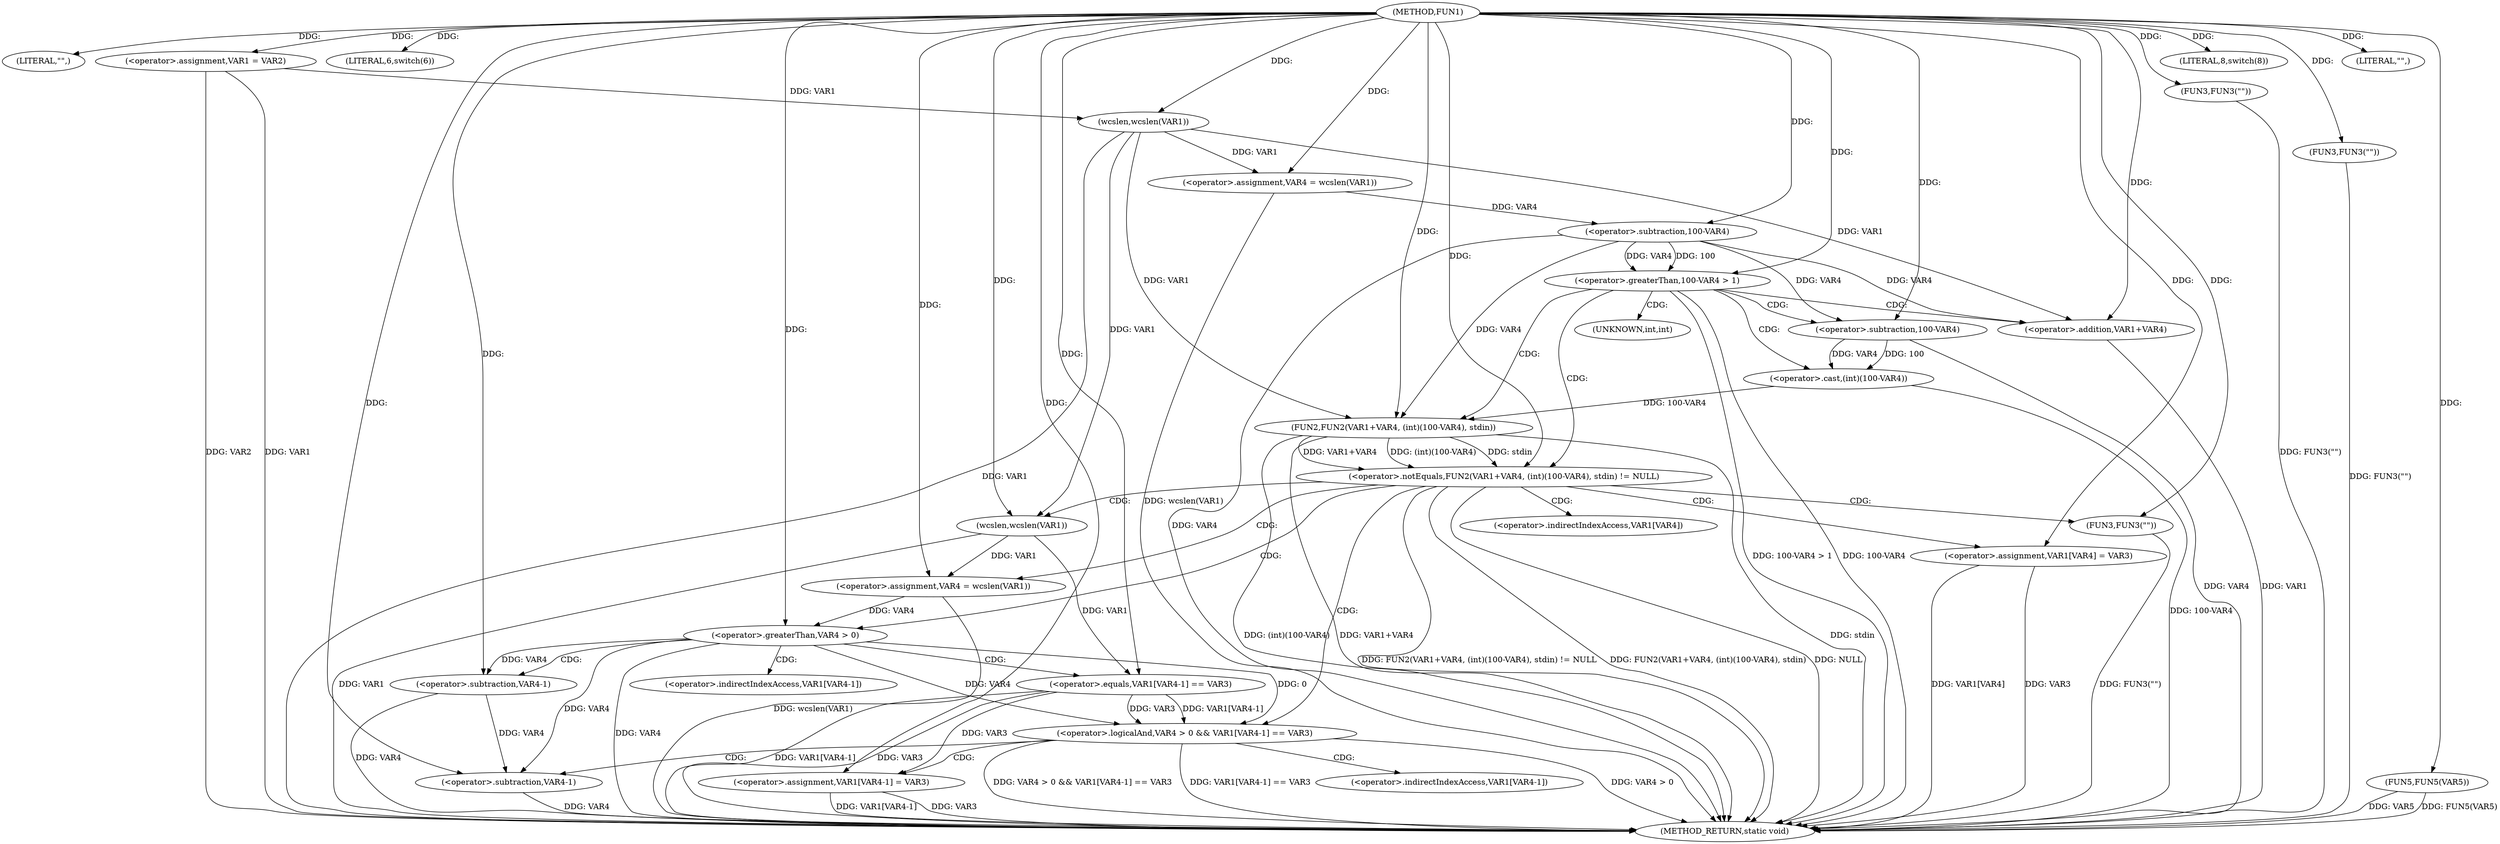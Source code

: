 digraph FUN1 {  
"1000100" [label = "(METHOD,FUN1)" ]
"1000189" [label = "(METHOD_RETURN,static void)" ]
"1000103" [label = "(LITERAL,\"\",)" ]
"1000104" [label = "(<operator>.assignment,VAR1 = VAR2)" ]
"1000108" [label = "(LITERAL,6,switch(6))" ]
"1000113" [label = "(<operator>.assignment,VAR4 = wcslen(VAR1))" ]
"1000115" [label = "(wcslen,wcslen(VAR1))" ]
"1000118" [label = "(<operator>.greaterThan,100-VAR4 > 1)" ]
"1000119" [label = "(<operator>.subtraction,100-VAR4)" ]
"1000125" [label = "(<operator>.notEquals,FUN2(VAR1+VAR4, (int)(100-VAR4), stdin) != NULL)" ]
"1000126" [label = "(FUN2,FUN2(VAR1+VAR4, (int)(100-VAR4), stdin))" ]
"1000127" [label = "(<operator>.addition,VAR1+VAR4)" ]
"1000130" [label = "(<operator>.cast,(int)(100-VAR4))" ]
"1000132" [label = "(<operator>.subtraction,100-VAR4)" ]
"1000138" [label = "(<operator>.assignment,VAR4 = wcslen(VAR1))" ]
"1000140" [label = "(wcslen,wcslen(VAR1))" ]
"1000143" [label = "(<operator>.logicalAnd,VAR4 > 0 && VAR1[VAR4-1] == VAR3)" ]
"1000144" [label = "(<operator>.greaterThan,VAR4 > 0)" ]
"1000147" [label = "(<operator>.equals,VAR1[VAR4-1] == VAR3)" ]
"1000150" [label = "(<operator>.subtraction,VAR4-1)" ]
"1000155" [label = "(<operator>.assignment,VAR1[VAR4-1] = VAR3)" ]
"1000158" [label = "(<operator>.subtraction,VAR4-1)" ]
"1000164" [label = "(FUN3,FUN3(\"\"))" ]
"1000166" [label = "(<operator>.assignment,VAR1[VAR4] = VAR3)" ]
"1000173" [label = "(FUN3,FUN3(\"\"))" ]
"1000177" [label = "(LITERAL,8,switch(8))" ]
"1000180" [label = "(FUN3,FUN3(\"\"))" ]
"1000185" [label = "(LITERAL,\"\",)" ]
"1000186" [label = "(FUN5,FUN5(VAR5))" ]
"1000131" [label = "(UNKNOWN,int,int)" ]
"1000148" [label = "(<operator>.indirectIndexAccess,VAR1[VAR4-1])" ]
"1000156" [label = "(<operator>.indirectIndexAccess,VAR1[VAR4-1])" ]
"1000167" [label = "(<operator>.indirectIndexAccess,VAR1[VAR4])" ]
  "1000158" -> "1000189"  [ label = "DDG: VAR4"] 
  "1000186" -> "1000189"  [ label = "DDG: VAR5"] 
  "1000125" -> "1000189"  [ label = "DDG: FUN2(VAR1+VAR4, (int)(100-VAR4), stdin) != NULL"] 
  "1000150" -> "1000189"  [ label = "DDG: VAR4"] 
  "1000104" -> "1000189"  [ label = "DDG: VAR1"] 
  "1000147" -> "1000189"  [ label = "DDG: VAR1[VAR4-1]"] 
  "1000118" -> "1000189"  [ label = "DDG: 100-VAR4 > 1"] 
  "1000118" -> "1000189"  [ label = "DDG: 100-VAR4"] 
  "1000104" -> "1000189"  [ label = "DDG: VAR2"] 
  "1000126" -> "1000189"  [ label = "DDG: (int)(100-VAR4)"] 
  "1000164" -> "1000189"  [ label = "DDG: FUN3(\"\")"] 
  "1000186" -> "1000189"  [ label = "DDG: FUN5(VAR5)"] 
  "1000125" -> "1000189"  [ label = "DDG: FUN2(VAR1+VAR4, (int)(100-VAR4), stdin)"] 
  "1000130" -> "1000189"  [ label = "DDG: 100-VAR4"] 
  "1000140" -> "1000189"  [ label = "DDG: VAR1"] 
  "1000138" -> "1000189"  [ label = "DDG: wcslen(VAR1)"] 
  "1000143" -> "1000189"  [ label = "DDG: VAR4 > 0"] 
  "1000166" -> "1000189"  [ label = "DDG: VAR1[VAR4]"] 
  "1000132" -> "1000189"  [ label = "DDG: VAR4"] 
  "1000113" -> "1000189"  [ label = "DDG: wcslen(VAR1)"] 
  "1000119" -> "1000189"  [ label = "DDG: VAR4"] 
  "1000180" -> "1000189"  [ label = "DDG: FUN3(\"\")"] 
  "1000126" -> "1000189"  [ label = "DDG: VAR1+VAR4"] 
  "1000147" -> "1000189"  [ label = "DDG: VAR3"] 
  "1000126" -> "1000189"  [ label = "DDG: stdin"] 
  "1000173" -> "1000189"  [ label = "DDG: FUN3(\"\")"] 
  "1000143" -> "1000189"  [ label = "DDG: VAR4 > 0 && VAR1[VAR4-1] == VAR3"] 
  "1000125" -> "1000189"  [ label = "DDG: NULL"] 
  "1000144" -> "1000189"  [ label = "DDG: VAR4"] 
  "1000166" -> "1000189"  [ label = "DDG: VAR3"] 
  "1000127" -> "1000189"  [ label = "DDG: VAR1"] 
  "1000155" -> "1000189"  [ label = "DDG: VAR1[VAR4-1]"] 
  "1000143" -> "1000189"  [ label = "DDG: VAR1[VAR4-1] == VAR3"] 
  "1000155" -> "1000189"  [ label = "DDG: VAR3"] 
  "1000115" -> "1000189"  [ label = "DDG: VAR1"] 
  "1000100" -> "1000103"  [ label = "DDG: "] 
  "1000100" -> "1000104"  [ label = "DDG: "] 
  "1000100" -> "1000108"  [ label = "DDG: "] 
  "1000115" -> "1000113"  [ label = "DDG: VAR1"] 
  "1000100" -> "1000113"  [ label = "DDG: "] 
  "1000104" -> "1000115"  [ label = "DDG: VAR1"] 
  "1000100" -> "1000115"  [ label = "DDG: "] 
  "1000119" -> "1000118"  [ label = "DDG: 100"] 
  "1000119" -> "1000118"  [ label = "DDG: VAR4"] 
  "1000100" -> "1000119"  [ label = "DDG: "] 
  "1000113" -> "1000119"  [ label = "DDG: VAR4"] 
  "1000100" -> "1000118"  [ label = "DDG: "] 
  "1000126" -> "1000125"  [ label = "DDG: VAR1+VAR4"] 
  "1000126" -> "1000125"  [ label = "DDG: (int)(100-VAR4)"] 
  "1000126" -> "1000125"  [ label = "DDG: stdin"] 
  "1000115" -> "1000126"  [ label = "DDG: VAR1"] 
  "1000100" -> "1000126"  [ label = "DDG: "] 
  "1000119" -> "1000126"  [ label = "DDG: VAR4"] 
  "1000115" -> "1000127"  [ label = "DDG: VAR1"] 
  "1000100" -> "1000127"  [ label = "DDG: "] 
  "1000119" -> "1000127"  [ label = "DDG: VAR4"] 
  "1000130" -> "1000126"  [ label = "DDG: 100-VAR4"] 
  "1000132" -> "1000130"  [ label = "DDG: 100"] 
  "1000132" -> "1000130"  [ label = "DDG: VAR4"] 
  "1000100" -> "1000132"  [ label = "DDG: "] 
  "1000119" -> "1000132"  [ label = "DDG: VAR4"] 
  "1000100" -> "1000125"  [ label = "DDG: "] 
  "1000140" -> "1000138"  [ label = "DDG: VAR1"] 
  "1000100" -> "1000138"  [ label = "DDG: "] 
  "1000100" -> "1000140"  [ label = "DDG: "] 
  "1000115" -> "1000140"  [ label = "DDG: VAR1"] 
  "1000144" -> "1000143"  [ label = "DDG: VAR4"] 
  "1000144" -> "1000143"  [ label = "DDG: 0"] 
  "1000138" -> "1000144"  [ label = "DDG: VAR4"] 
  "1000100" -> "1000144"  [ label = "DDG: "] 
  "1000147" -> "1000143"  [ label = "DDG: VAR1[VAR4-1]"] 
  "1000147" -> "1000143"  [ label = "DDG: VAR3"] 
  "1000140" -> "1000147"  [ label = "DDG: VAR1"] 
  "1000144" -> "1000150"  [ label = "DDG: VAR4"] 
  "1000100" -> "1000150"  [ label = "DDG: "] 
  "1000100" -> "1000147"  [ label = "DDG: "] 
  "1000147" -> "1000155"  [ label = "DDG: VAR3"] 
  "1000100" -> "1000155"  [ label = "DDG: "] 
  "1000150" -> "1000158"  [ label = "DDG: VAR4"] 
  "1000144" -> "1000158"  [ label = "DDG: VAR4"] 
  "1000100" -> "1000158"  [ label = "DDG: "] 
  "1000100" -> "1000164"  [ label = "DDG: "] 
  "1000100" -> "1000166"  [ label = "DDG: "] 
  "1000100" -> "1000173"  [ label = "DDG: "] 
  "1000100" -> "1000177"  [ label = "DDG: "] 
  "1000100" -> "1000180"  [ label = "DDG: "] 
  "1000100" -> "1000185"  [ label = "DDG: "] 
  "1000100" -> "1000186"  [ label = "DDG: "] 
  "1000118" -> "1000125"  [ label = "CDG: "] 
  "1000118" -> "1000127"  [ label = "CDG: "] 
  "1000118" -> "1000131"  [ label = "CDG: "] 
  "1000118" -> "1000126"  [ label = "CDG: "] 
  "1000118" -> "1000132"  [ label = "CDG: "] 
  "1000118" -> "1000130"  [ label = "CDG: "] 
  "1000125" -> "1000164"  [ label = "CDG: "] 
  "1000125" -> "1000166"  [ label = "CDG: "] 
  "1000125" -> "1000144"  [ label = "CDG: "] 
  "1000125" -> "1000143"  [ label = "CDG: "] 
  "1000125" -> "1000167"  [ label = "CDG: "] 
  "1000125" -> "1000140"  [ label = "CDG: "] 
  "1000125" -> "1000138"  [ label = "CDG: "] 
  "1000143" -> "1000156"  [ label = "CDG: "] 
  "1000143" -> "1000158"  [ label = "CDG: "] 
  "1000143" -> "1000155"  [ label = "CDG: "] 
  "1000144" -> "1000150"  [ label = "CDG: "] 
  "1000144" -> "1000148"  [ label = "CDG: "] 
  "1000144" -> "1000147"  [ label = "CDG: "] 
}
